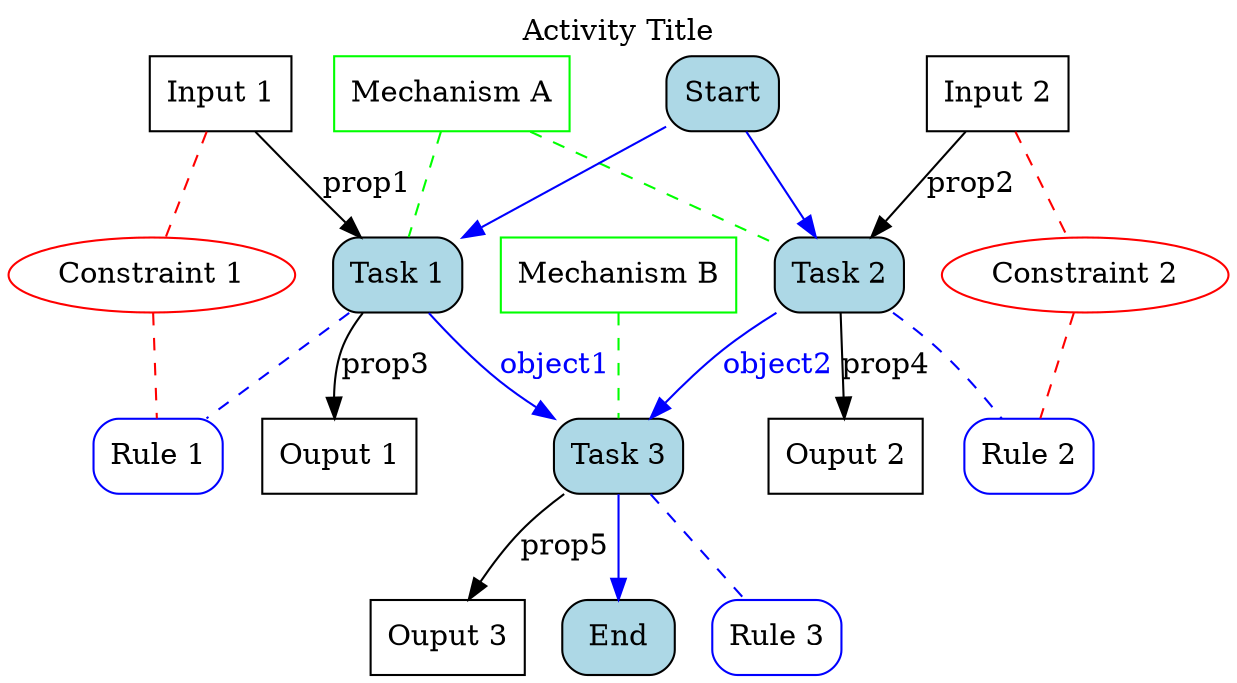 digraph behaviourmodel {


# activity title
labelloc="t"
label="Activity Title"

# inputs and outputs
node [shape=box, style=filled, fillcolor=white, color=black]
i1 [label="Input 1"]
i2 [label="Input 2"]
o1 [label="Ouput 1"]
o2 [label="Ouput 2"]
o3 [label="Ouput 3"]

# mechanisms
node [shape=box, style=filled, fillcolor=white, color=green]
m1 [label="Mechanism A"]
m2 [label="Mechanism B"]

# tasks definition
node [shape=box, style="filled, rounded", fillcolor=lightblue, color=black]
Start
t1 [label="Task 1"]
t2 [label="Task 2"]
t3 [label="Task 3"]
End

# rules
node [shape=box, style="filled, rounded", fillcolor=white, color=blue]
r1 [label="Rule 1"]
r2 [label="Rule 2"]
r3 [label="Rule 3"]

# attaching rules
edge [dir=none, color=blue, style=dashed]
t1 -> r1
t2 -> r2
t3 -> r3

# task sequence
edge [dir=forward, color=blue, fontcolor=blue, style=solid]
Start -> {t1 t2}
t1 -> t3 [label="object1"]
t2 -> t3 [label="object2"]
t3 -> End

# attaching mechanisms
edge [dir=none, color=green, style=dashed]
m1 -> {t1 t2}
m2 -> t3

# attaching inputs and outputs
edge [dir=forward, color=black, fontcolor=black, style=solid]
i1 -> t1 [label="prop1"]
i2 -> t2 [label="prop2"]
t1 -> o1 [label="prop3"]
t2 -> o2 [label="prop4"]
t3 -> o3 [label="prop5"]

# constraints
node [shape=ellipse, style=filled, fillcolor=white, color=red]
c1 [label="Constraint 1"]
c2 [label="Constraint 2"]

# attaching constraints
edge [dir=none, color=red, style=dashed]
i1 -> c1 -> r1
i2 -> c2 -> r2

}

